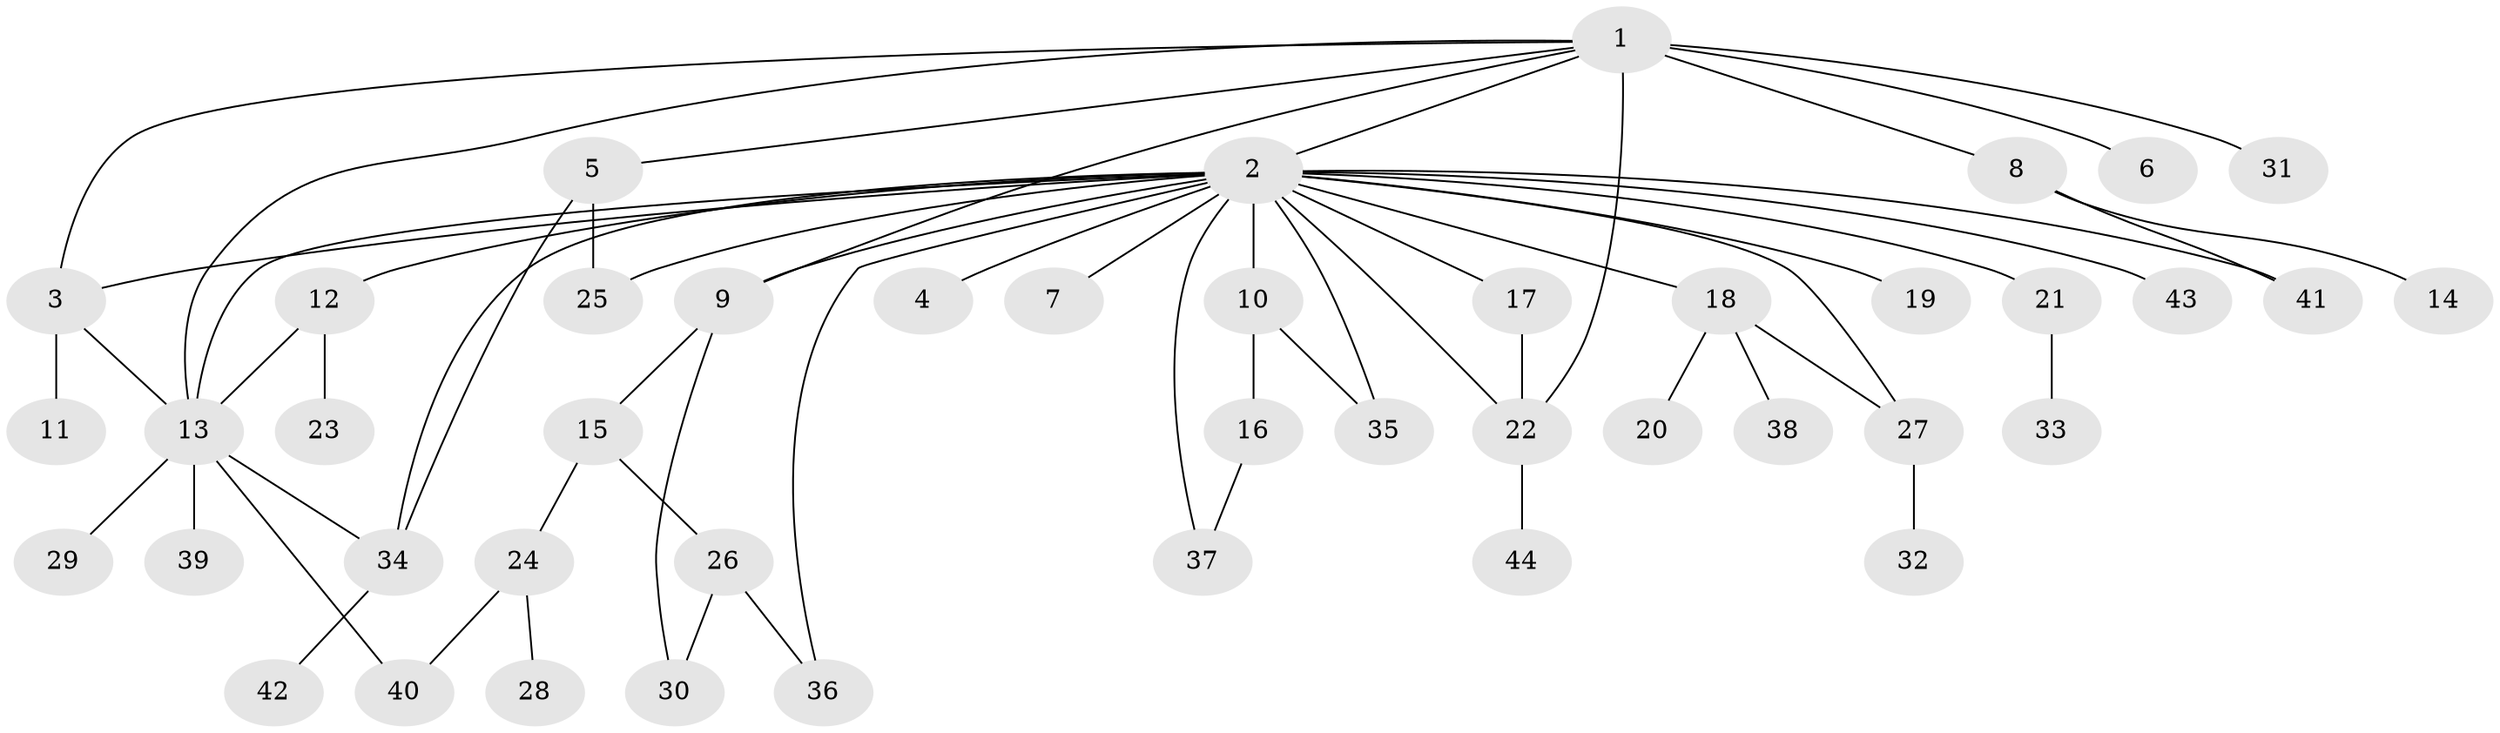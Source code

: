 // original degree distribution, {13: 0.011627906976744186, 26: 0.011627906976744186, 4: 0.08139534883720931, 1: 0.43023255813953487, 2: 0.26744186046511625, 5: 0.03488372093023256, 3: 0.13953488372093023, 7: 0.011627906976744186, 8: 0.011627906976744186}
// Generated by graph-tools (version 1.1) at 2025/35/03/09/25 02:35:32]
// undirected, 44 vertices, 60 edges
graph export_dot {
graph [start="1"]
  node [color=gray90,style=filled];
  1;
  2;
  3;
  4;
  5;
  6;
  7;
  8;
  9;
  10;
  11;
  12;
  13;
  14;
  15;
  16;
  17;
  18;
  19;
  20;
  21;
  22;
  23;
  24;
  25;
  26;
  27;
  28;
  29;
  30;
  31;
  32;
  33;
  34;
  35;
  36;
  37;
  38;
  39;
  40;
  41;
  42;
  43;
  44;
  1 -- 2 [weight=1.0];
  1 -- 3 [weight=1.0];
  1 -- 5 [weight=1.0];
  1 -- 6 [weight=1.0];
  1 -- 8 [weight=1.0];
  1 -- 9 [weight=1.0];
  1 -- 13 [weight=1.0];
  1 -- 22 [weight=4.0];
  1 -- 31 [weight=1.0];
  2 -- 3 [weight=1.0];
  2 -- 4 [weight=1.0];
  2 -- 7 [weight=1.0];
  2 -- 9 [weight=1.0];
  2 -- 10 [weight=1.0];
  2 -- 12 [weight=1.0];
  2 -- 13 [weight=2.0];
  2 -- 17 [weight=1.0];
  2 -- 18 [weight=1.0];
  2 -- 19 [weight=1.0];
  2 -- 21 [weight=1.0];
  2 -- 22 [weight=2.0];
  2 -- 25 [weight=1.0];
  2 -- 27 [weight=1.0];
  2 -- 34 [weight=1.0];
  2 -- 35 [weight=1.0];
  2 -- 36 [weight=2.0];
  2 -- 37 [weight=1.0];
  2 -- 41 [weight=2.0];
  2 -- 43 [weight=1.0];
  3 -- 11 [weight=1.0];
  3 -- 13 [weight=1.0];
  5 -- 25 [weight=1.0];
  5 -- 34 [weight=1.0];
  8 -- 14 [weight=2.0];
  8 -- 41 [weight=1.0];
  9 -- 15 [weight=1.0];
  9 -- 30 [weight=1.0];
  10 -- 16 [weight=2.0];
  10 -- 35 [weight=1.0];
  12 -- 13 [weight=2.0];
  12 -- 23 [weight=3.0];
  13 -- 29 [weight=1.0];
  13 -- 34 [weight=1.0];
  13 -- 39 [weight=2.0];
  13 -- 40 [weight=1.0];
  15 -- 24 [weight=2.0];
  15 -- 26 [weight=1.0];
  16 -- 37 [weight=1.0];
  17 -- 22 [weight=1.0];
  18 -- 20 [weight=1.0];
  18 -- 27 [weight=1.0];
  18 -- 38 [weight=1.0];
  21 -- 33 [weight=1.0];
  22 -- 44 [weight=1.0];
  24 -- 28 [weight=1.0];
  24 -- 40 [weight=1.0];
  26 -- 30 [weight=1.0];
  26 -- 36 [weight=1.0];
  27 -- 32 [weight=1.0];
  34 -- 42 [weight=1.0];
}
